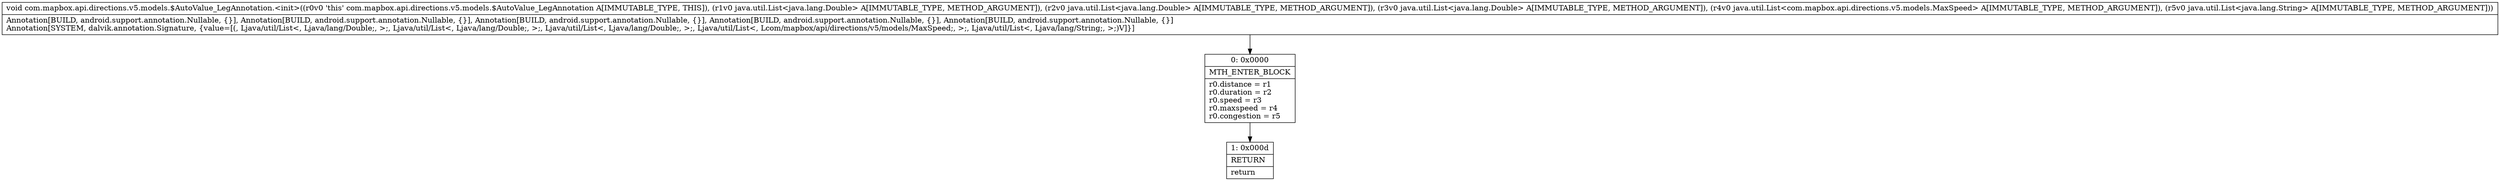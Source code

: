 digraph "CFG forcom.mapbox.api.directions.v5.models.$AutoValue_LegAnnotation.\<init\>(Ljava\/util\/List;Ljava\/util\/List;Ljava\/util\/List;Ljava\/util\/List;Ljava\/util\/List;)V" {
Node_0 [shape=record,label="{0\:\ 0x0000|MTH_ENTER_BLOCK\l|r0.distance = r1\lr0.duration = r2\lr0.speed = r3\lr0.maxspeed = r4\lr0.congestion = r5\l}"];
Node_1 [shape=record,label="{1\:\ 0x000d|RETURN\l|return\l}"];
MethodNode[shape=record,label="{void com.mapbox.api.directions.v5.models.$AutoValue_LegAnnotation.\<init\>((r0v0 'this' com.mapbox.api.directions.v5.models.$AutoValue_LegAnnotation A[IMMUTABLE_TYPE, THIS]), (r1v0 java.util.List\<java.lang.Double\> A[IMMUTABLE_TYPE, METHOD_ARGUMENT]), (r2v0 java.util.List\<java.lang.Double\> A[IMMUTABLE_TYPE, METHOD_ARGUMENT]), (r3v0 java.util.List\<java.lang.Double\> A[IMMUTABLE_TYPE, METHOD_ARGUMENT]), (r4v0 java.util.List\<com.mapbox.api.directions.v5.models.MaxSpeed\> A[IMMUTABLE_TYPE, METHOD_ARGUMENT]), (r5v0 java.util.List\<java.lang.String\> A[IMMUTABLE_TYPE, METHOD_ARGUMENT]))  | Annotation[BUILD, android.support.annotation.Nullable, \{\}], Annotation[BUILD, android.support.annotation.Nullable, \{\}], Annotation[BUILD, android.support.annotation.Nullable, \{\}], Annotation[BUILD, android.support.annotation.Nullable, \{\}], Annotation[BUILD, android.support.annotation.Nullable, \{\}]\lAnnotation[SYSTEM, dalvik.annotation.Signature, \{value=[(, Ljava\/util\/List\<, Ljava\/lang\/Double;, \>;, Ljava\/util\/List\<, Ljava\/lang\/Double;, \>;, Ljava\/util\/List\<, Ljava\/lang\/Double;, \>;, Ljava\/util\/List\<, Lcom\/mapbox\/api\/directions\/v5\/models\/MaxSpeed;, \>;, Ljava\/util\/List\<, Ljava\/lang\/String;, \>;)V]\}]\l}"];
MethodNode -> Node_0;
Node_0 -> Node_1;
}

